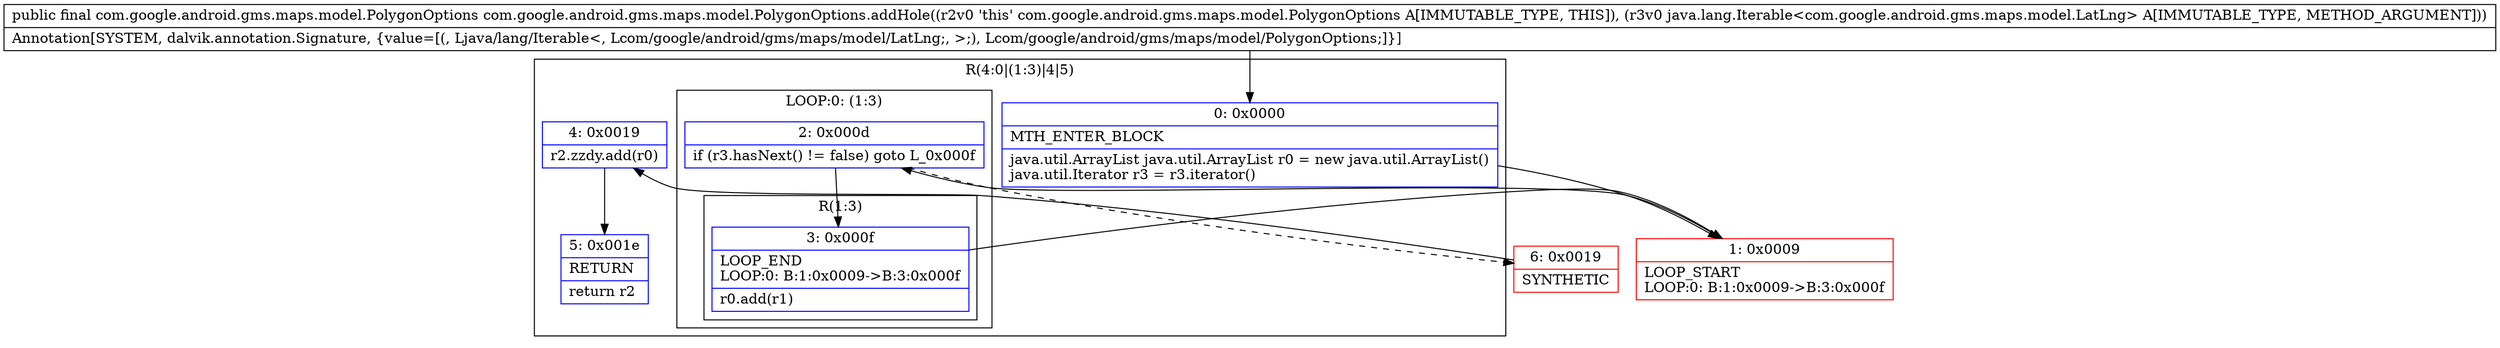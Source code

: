 digraph "CFG forcom.google.android.gms.maps.model.PolygonOptions.addHole(Ljava\/lang\/Iterable;)Lcom\/google\/android\/gms\/maps\/model\/PolygonOptions;" {
subgraph cluster_Region_240016861 {
label = "R(4:0|(1:3)|4|5)";
node [shape=record,color=blue];
Node_0 [shape=record,label="{0\:\ 0x0000|MTH_ENTER_BLOCK\l|java.util.ArrayList java.util.ArrayList r0 = new java.util.ArrayList()\ljava.util.Iterator r3 = r3.iterator()\l}"];
subgraph cluster_LoopRegion_529797375 {
label = "LOOP:0: (1:3)";
node [shape=record,color=blue];
Node_2 [shape=record,label="{2\:\ 0x000d|if (r3.hasNext() != false) goto L_0x000f\l}"];
subgraph cluster_Region_808410705 {
label = "R(1:3)";
node [shape=record,color=blue];
Node_3 [shape=record,label="{3\:\ 0x000f|LOOP_END\lLOOP:0: B:1:0x0009\-\>B:3:0x000f\l|r0.add(r1)\l}"];
}
}
Node_4 [shape=record,label="{4\:\ 0x0019|r2.zzdy.add(r0)\l}"];
Node_5 [shape=record,label="{5\:\ 0x001e|RETURN\l|return r2\l}"];
}
Node_1 [shape=record,color=red,label="{1\:\ 0x0009|LOOP_START\lLOOP:0: B:1:0x0009\-\>B:3:0x000f\l}"];
Node_6 [shape=record,color=red,label="{6\:\ 0x0019|SYNTHETIC\l}"];
MethodNode[shape=record,label="{public final com.google.android.gms.maps.model.PolygonOptions com.google.android.gms.maps.model.PolygonOptions.addHole((r2v0 'this' com.google.android.gms.maps.model.PolygonOptions A[IMMUTABLE_TYPE, THIS]), (r3v0 java.lang.Iterable\<com.google.android.gms.maps.model.LatLng\> A[IMMUTABLE_TYPE, METHOD_ARGUMENT]))  | Annotation[SYSTEM, dalvik.annotation.Signature, \{value=[(, Ljava\/lang\/Iterable\<, Lcom\/google\/android\/gms\/maps\/model\/LatLng;, \>;), Lcom\/google\/android\/gms\/maps\/model\/PolygonOptions;]\}]\l}"];
MethodNode -> Node_0;
Node_0 -> Node_1;
Node_2 -> Node_3;
Node_2 -> Node_6[style=dashed];
Node_3 -> Node_1;
Node_4 -> Node_5;
Node_1 -> Node_2;
Node_6 -> Node_4;
}

